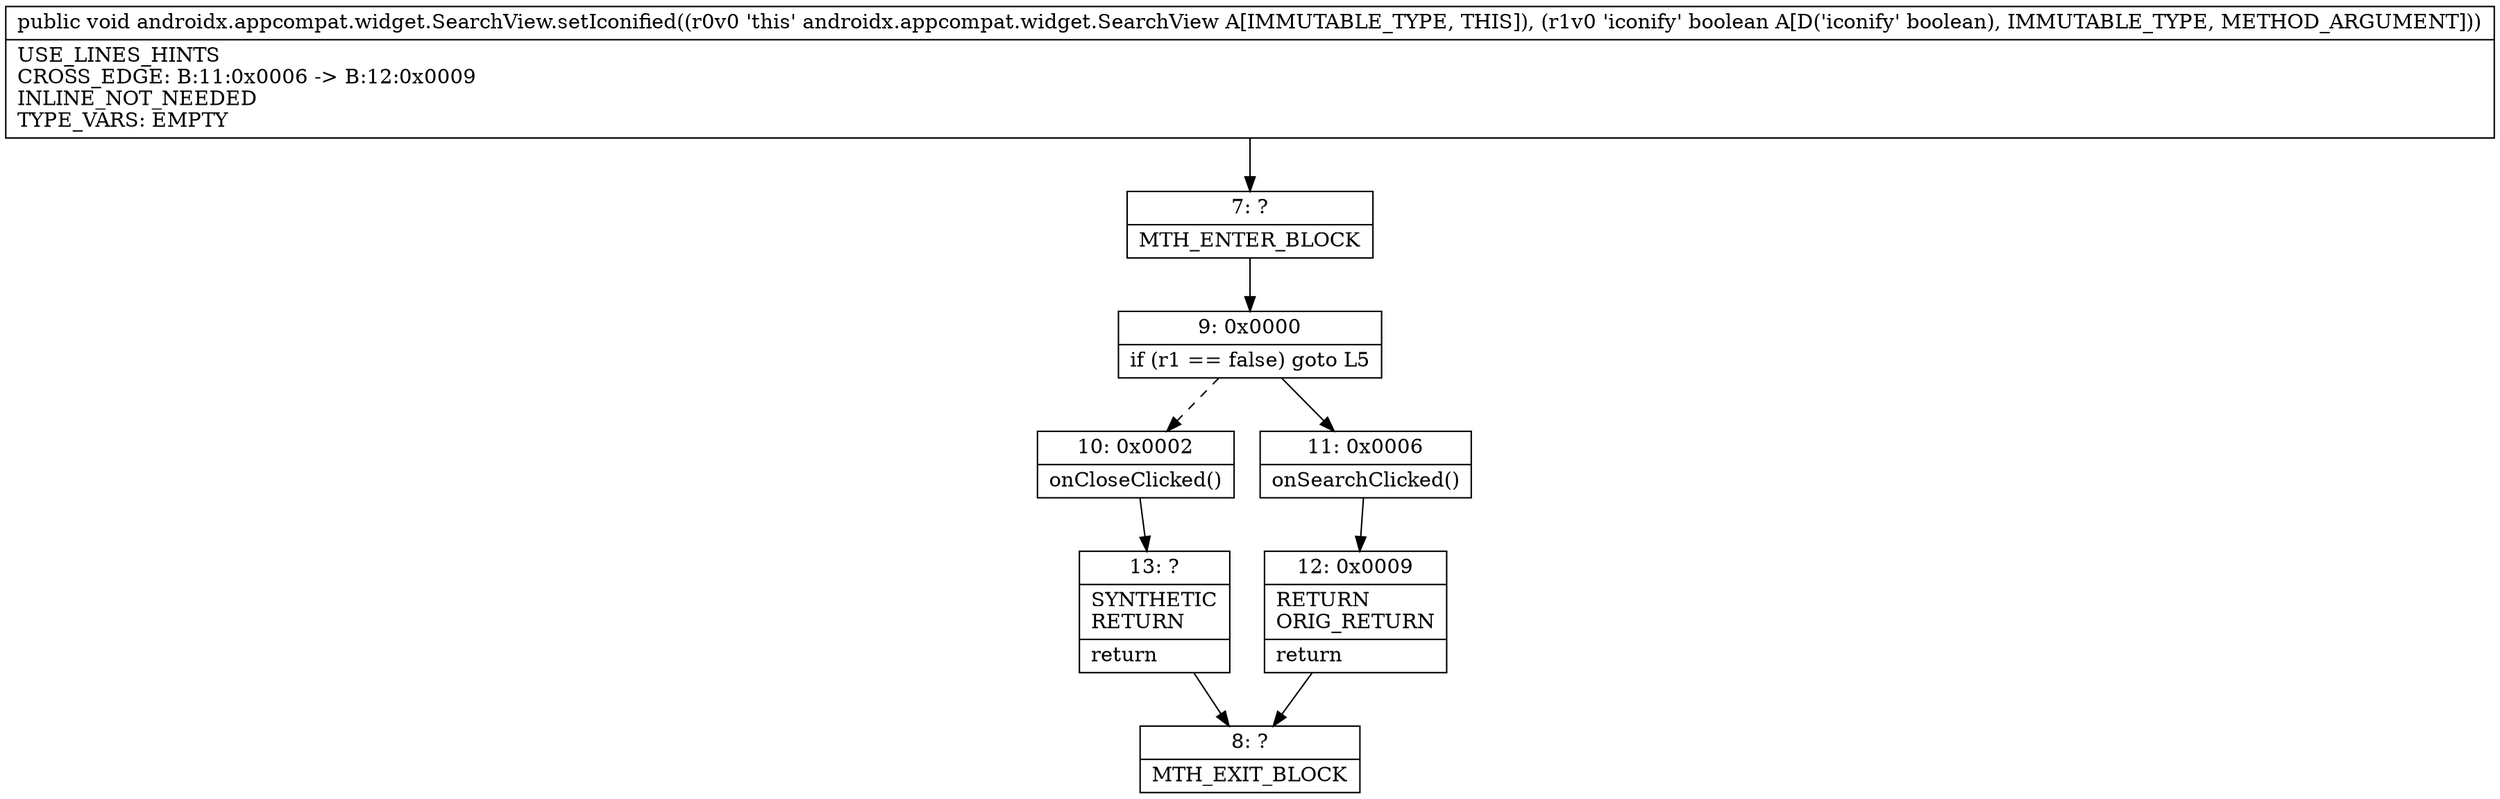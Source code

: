 digraph "CFG forandroidx.appcompat.widget.SearchView.setIconified(Z)V" {
Node_7 [shape=record,label="{7\:\ ?|MTH_ENTER_BLOCK\l}"];
Node_9 [shape=record,label="{9\:\ 0x0000|if (r1 == false) goto L5\l}"];
Node_10 [shape=record,label="{10\:\ 0x0002|onCloseClicked()\l}"];
Node_13 [shape=record,label="{13\:\ ?|SYNTHETIC\lRETURN\l|return\l}"];
Node_8 [shape=record,label="{8\:\ ?|MTH_EXIT_BLOCK\l}"];
Node_11 [shape=record,label="{11\:\ 0x0006|onSearchClicked()\l}"];
Node_12 [shape=record,label="{12\:\ 0x0009|RETURN\lORIG_RETURN\l|return\l}"];
MethodNode[shape=record,label="{public void androidx.appcompat.widget.SearchView.setIconified((r0v0 'this' androidx.appcompat.widget.SearchView A[IMMUTABLE_TYPE, THIS]), (r1v0 'iconify' boolean A[D('iconify' boolean), IMMUTABLE_TYPE, METHOD_ARGUMENT]))  | USE_LINES_HINTS\lCROSS_EDGE: B:11:0x0006 \-\> B:12:0x0009\lINLINE_NOT_NEEDED\lTYPE_VARS: EMPTY\l}"];
MethodNode -> Node_7;Node_7 -> Node_9;
Node_9 -> Node_10[style=dashed];
Node_9 -> Node_11;
Node_10 -> Node_13;
Node_13 -> Node_8;
Node_11 -> Node_12;
Node_12 -> Node_8;
}

